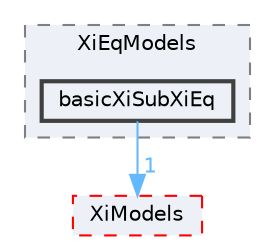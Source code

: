 digraph "applications/solvers/combustion/PDRFoam/PDRModels/XiEqModels/basicXiSubXiEq"
{
 // LATEX_PDF_SIZE
  bgcolor="transparent";
  edge [fontname=Helvetica,fontsize=10,labelfontname=Helvetica,labelfontsize=10];
  node [fontname=Helvetica,fontsize=10,shape=box,height=0.2,width=0.4];
  compound=true
  subgraph clusterdir_41f73f04d76a13fbe764809830efb673 {
    graph [ bgcolor="#edf0f7", pencolor="grey50", label="XiEqModels", fontname=Helvetica,fontsize=10 style="filled,dashed", URL="dir_41f73f04d76a13fbe764809830efb673.html",tooltip=""]
  dir_3ed13db9747b164bcd050149095f02e3 [label="basicXiSubXiEq", fillcolor="#edf0f7", color="grey25", style="filled,bold", URL="dir_3ed13db9747b164bcd050149095f02e3.html",tooltip=""];
  }
  dir_875d300f7c06ad3c5c9e587b64daa300 [label="XiModels", fillcolor="#edf0f7", color="red", style="filled,dashed", URL="dir_875d300f7c06ad3c5c9e587b64daa300.html",tooltip=""];
  dir_3ed13db9747b164bcd050149095f02e3->dir_875d300f7c06ad3c5c9e587b64daa300 [headlabel="1", labeldistance=1.5 headhref="dir_000255_004442.html" href="dir_000255_004442.html" color="steelblue1" fontcolor="steelblue1"];
}
